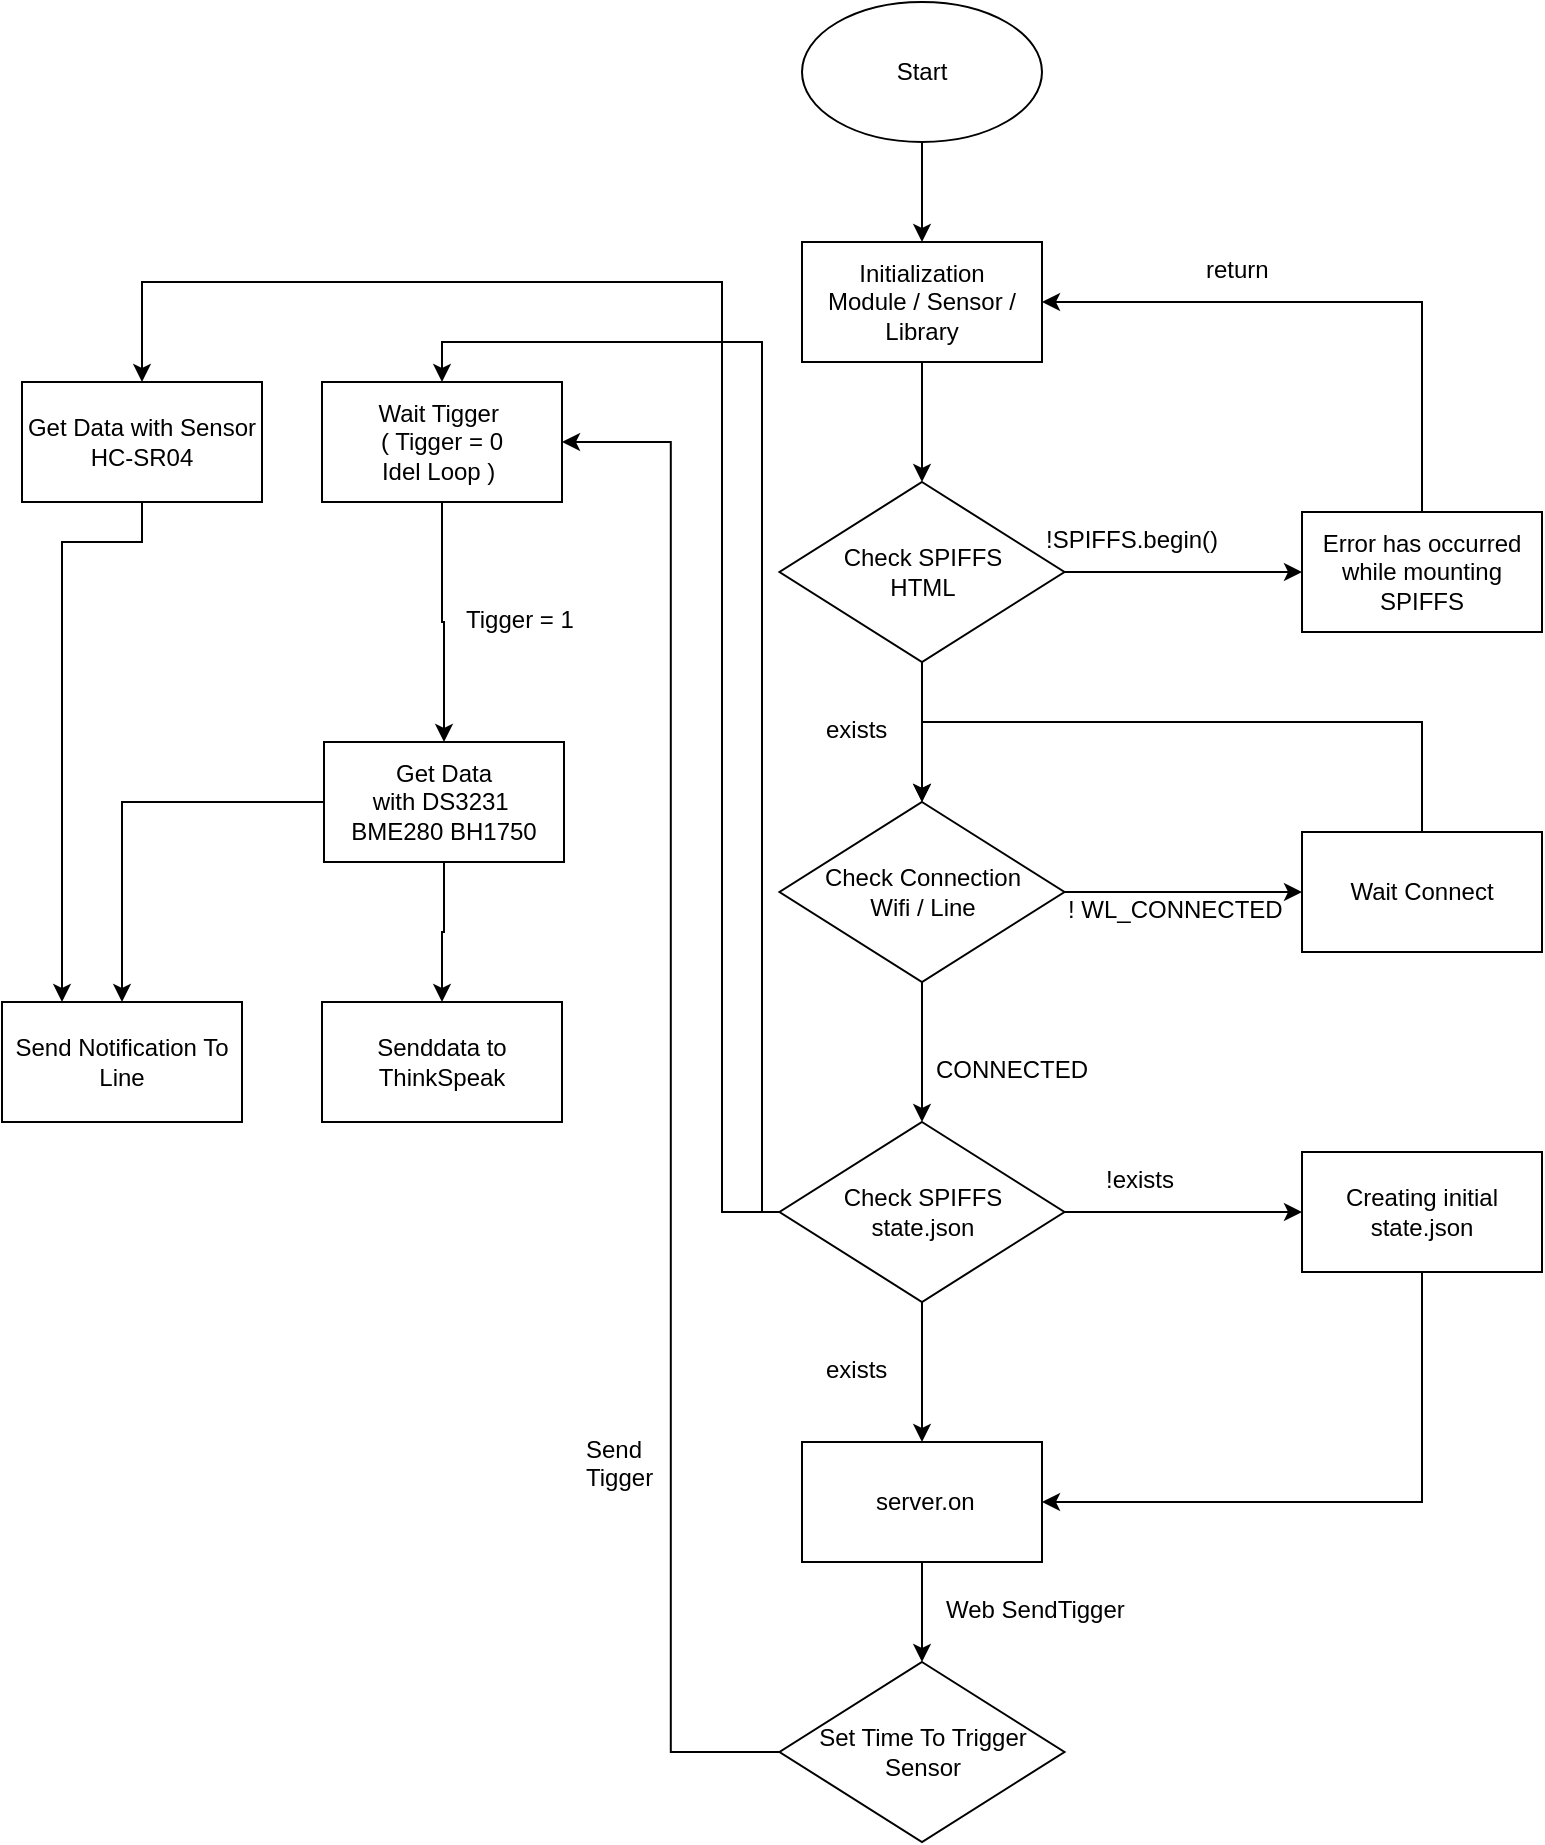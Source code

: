<mxfile version="21.1.7" type="github">
  <diagram name="หน้า-1" id="d88bb-9buVPB-qfa8Zo9">
    <mxGraphModel dx="1588" dy="954" grid="1" gridSize="10" guides="1" tooltips="1" connect="1" arrows="1" fold="1" page="1" pageScale="1" pageWidth="827" pageHeight="1169" math="0" shadow="0">
      <root>
        <mxCell id="0" />
        <mxCell id="1" parent="0" />
        <mxCell id="JsAIPUZswHNAwa6cg3Oe-14" style="edgeStyle=orthogonalEdgeStyle;rounded=0;orthogonalLoop=1;jettySize=auto;html=1;exitX=0.5;exitY=1;exitDx=0;exitDy=0;entryX=0.5;entryY=0;entryDx=0;entryDy=0;" edge="1" parent="1" source="JsAIPUZswHNAwa6cg3Oe-1" target="JsAIPUZswHNAwa6cg3Oe-2">
          <mxGeometry relative="1" as="geometry" />
        </mxCell>
        <mxCell id="JsAIPUZswHNAwa6cg3Oe-1" value="Start" style="ellipse;whiteSpace=wrap;html=1;" vertex="1" parent="1">
          <mxGeometry x="440" y="90" width="120" height="70" as="geometry" />
        </mxCell>
        <mxCell id="JsAIPUZswHNAwa6cg3Oe-9" style="edgeStyle=orthogonalEdgeStyle;rounded=0;orthogonalLoop=1;jettySize=auto;html=1;exitX=0.5;exitY=1;exitDx=0;exitDy=0;entryX=0.5;entryY=0;entryDx=0;entryDy=0;" edge="1" parent="1" source="JsAIPUZswHNAwa6cg3Oe-2" target="JsAIPUZswHNAwa6cg3Oe-5">
          <mxGeometry relative="1" as="geometry" />
        </mxCell>
        <mxCell id="JsAIPUZswHNAwa6cg3Oe-2" value="Initialization&lt;br&gt;Module / Sensor / Library" style="rounded=0;whiteSpace=wrap;html=1;" vertex="1" parent="1">
          <mxGeometry x="440" y="210" width="120" height="60" as="geometry" />
        </mxCell>
        <mxCell id="JsAIPUZswHNAwa6cg3Oe-12" style="edgeStyle=orthogonalEdgeStyle;rounded=0;orthogonalLoop=1;jettySize=auto;html=1;exitX=1;exitY=0.5;exitDx=0;exitDy=0;entryX=0;entryY=0.5;entryDx=0;entryDy=0;" edge="1" parent="1" source="JsAIPUZswHNAwa6cg3Oe-5" target="JsAIPUZswHNAwa6cg3Oe-6">
          <mxGeometry relative="1" as="geometry" />
        </mxCell>
        <mxCell id="JsAIPUZswHNAwa6cg3Oe-13" style="edgeStyle=orthogonalEdgeStyle;rounded=0;orthogonalLoop=1;jettySize=auto;html=1;exitX=0.5;exitY=1;exitDx=0;exitDy=0;entryX=0.5;entryY=0;entryDx=0;entryDy=0;" edge="1" parent="1" source="JsAIPUZswHNAwa6cg3Oe-5">
          <mxGeometry relative="1" as="geometry">
            <mxPoint x="500.0" y="490" as="targetPoint" />
          </mxGeometry>
        </mxCell>
        <mxCell id="JsAIPUZswHNAwa6cg3Oe-5" value="Check SPIFFS &lt;br&gt;HTML" style="rhombus;whiteSpace=wrap;html=1;" vertex="1" parent="1">
          <mxGeometry x="428.75" y="330" width="142.5" height="90" as="geometry" />
        </mxCell>
        <mxCell id="JsAIPUZswHNAwa6cg3Oe-10" style="edgeStyle=orthogonalEdgeStyle;rounded=0;orthogonalLoop=1;jettySize=auto;html=1;exitX=0.5;exitY=0;exitDx=0;exitDy=0;entryX=1;entryY=0.5;entryDx=0;entryDy=0;" edge="1" parent="1" source="JsAIPUZswHNAwa6cg3Oe-6" target="JsAIPUZswHNAwa6cg3Oe-2">
          <mxGeometry relative="1" as="geometry" />
        </mxCell>
        <mxCell id="JsAIPUZswHNAwa6cg3Oe-6" value="Error has occurred while mounting SPIFFS" style="rounded=0;whiteSpace=wrap;html=1;" vertex="1" parent="1">
          <mxGeometry x="690" y="345" width="120" height="60" as="geometry" />
        </mxCell>
        <mxCell id="JsAIPUZswHNAwa6cg3Oe-18" style="edgeStyle=orthogonalEdgeStyle;rounded=0;orthogonalLoop=1;jettySize=auto;html=1;exitX=1;exitY=0.5;exitDx=0;exitDy=0;entryX=0;entryY=0.5;entryDx=0;entryDy=0;" edge="1" parent="1" source="JsAIPUZswHNAwa6cg3Oe-16" target="JsAIPUZswHNAwa6cg3Oe-17">
          <mxGeometry relative="1" as="geometry" />
        </mxCell>
        <mxCell id="JsAIPUZswHNAwa6cg3Oe-21" style="edgeStyle=orthogonalEdgeStyle;rounded=0;orthogonalLoop=1;jettySize=auto;html=1;exitX=0.5;exitY=1;exitDx=0;exitDy=0;entryX=0.5;entryY=0;entryDx=0;entryDy=0;" edge="1" parent="1" source="JsAIPUZswHNAwa6cg3Oe-16" target="JsAIPUZswHNAwa6cg3Oe-20">
          <mxGeometry relative="1" as="geometry" />
        </mxCell>
        <mxCell id="JsAIPUZswHNAwa6cg3Oe-16" value="Check Connection&lt;br&gt;Wifi / Line" style="rhombus;whiteSpace=wrap;html=1;" vertex="1" parent="1">
          <mxGeometry x="428.75" y="490" width="142.5" height="90" as="geometry" />
        </mxCell>
        <mxCell id="JsAIPUZswHNAwa6cg3Oe-37" style="edgeStyle=orthogonalEdgeStyle;rounded=0;orthogonalLoop=1;jettySize=auto;html=1;exitX=0.5;exitY=0;exitDx=0;exitDy=0;entryX=0.5;entryY=0;entryDx=0;entryDy=0;" edge="1" parent="1" source="JsAIPUZswHNAwa6cg3Oe-17" target="JsAIPUZswHNAwa6cg3Oe-16">
          <mxGeometry relative="1" as="geometry">
            <Array as="points">
              <mxPoint x="750" y="450" />
              <mxPoint x="500" y="450" />
            </Array>
          </mxGeometry>
        </mxCell>
        <mxCell id="JsAIPUZswHNAwa6cg3Oe-17" value="Wait Connect" style="rounded=0;whiteSpace=wrap;html=1;" vertex="1" parent="1">
          <mxGeometry x="690" y="505" width="120" height="60" as="geometry" />
        </mxCell>
        <mxCell id="JsAIPUZswHNAwa6cg3Oe-23" style="edgeStyle=orthogonalEdgeStyle;rounded=0;orthogonalLoop=1;jettySize=auto;html=1;exitX=1;exitY=0.5;exitDx=0;exitDy=0;entryX=0;entryY=0.5;entryDx=0;entryDy=0;" edge="1" parent="1" source="JsAIPUZswHNAwa6cg3Oe-20" target="JsAIPUZswHNAwa6cg3Oe-22">
          <mxGeometry relative="1" as="geometry" />
        </mxCell>
        <mxCell id="JsAIPUZswHNAwa6cg3Oe-27" style="edgeStyle=orthogonalEdgeStyle;rounded=0;orthogonalLoop=1;jettySize=auto;html=1;exitX=0.5;exitY=1;exitDx=0;exitDy=0;entryX=0.5;entryY=0;entryDx=0;entryDy=0;" edge="1" parent="1" source="JsAIPUZswHNAwa6cg3Oe-20" target="JsAIPUZswHNAwa6cg3Oe-25">
          <mxGeometry relative="1" as="geometry" />
        </mxCell>
        <mxCell id="JsAIPUZswHNAwa6cg3Oe-69" style="edgeStyle=orthogonalEdgeStyle;rounded=0;orthogonalLoop=1;jettySize=auto;html=1;exitX=0;exitY=0.5;exitDx=0;exitDy=0;entryX=0.5;entryY=0;entryDx=0;entryDy=0;" edge="1" parent="1" source="JsAIPUZswHNAwa6cg3Oe-20" target="JsAIPUZswHNAwa6cg3Oe-59">
          <mxGeometry relative="1" as="geometry">
            <Array as="points">
              <mxPoint x="420" y="695" />
              <mxPoint x="420" y="260" />
              <mxPoint x="260" y="260" />
            </Array>
          </mxGeometry>
        </mxCell>
        <mxCell id="JsAIPUZswHNAwa6cg3Oe-70" style="edgeStyle=orthogonalEdgeStyle;rounded=0;orthogonalLoop=1;jettySize=auto;html=1;exitX=0;exitY=0.5;exitDx=0;exitDy=0;entryX=0.5;entryY=0;entryDx=0;entryDy=0;" edge="1" parent="1" source="JsAIPUZswHNAwa6cg3Oe-20" target="JsAIPUZswHNAwa6cg3Oe-65">
          <mxGeometry relative="1" as="geometry">
            <Array as="points">
              <mxPoint x="400" y="695" />
              <mxPoint x="400" y="230" />
              <mxPoint x="110" y="230" />
            </Array>
          </mxGeometry>
        </mxCell>
        <mxCell id="JsAIPUZswHNAwa6cg3Oe-20" value="Check SPIFFS&lt;br&gt;state.json" style="rhombus;whiteSpace=wrap;html=1;" vertex="1" parent="1">
          <mxGeometry x="428.75" y="650" width="142.5" height="90" as="geometry" />
        </mxCell>
        <mxCell id="JsAIPUZswHNAwa6cg3Oe-26" style="edgeStyle=orthogonalEdgeStyle;rounded=0;orthogonalLoop=1;jettySize=auto;html=1;entryX=1;entryY=0.5;entryDx=0;entryDy=0;exitX=0.5;exitY=1;exitDx=0;exitDy=0;" edge="1" parent="1" source="JsAIPUZswHNAwa6cg3Oe-22" target="JsAIPUZswHNAwa6cg3Oe-25">
          <mxGeometry relative="1" as="geometry">
            <mxPoint x="730" y="760" as="sourcePoint" />
            <Array as="points">
              <mxPoint x="750" y="840" />
            </Array>
          </mxGeometry>
        </mxCell>
        <mxCell id="JsAIPUZswHNAwa6cg3Oe-22" value="Creating initial state.json" style="rounded=0;whiteSpace=wrap;html=1;" vertex="1" parent="1">
          <mxGeometry x="690" y="665" width="120" height="60" as="geometry" />
        </mxCell>
        <mxCell id="JsAIPUZswHNAwa6cg3Oe-47" style="edgeStyle=orthogonalEdgeStyle;rounded=0;orthogonalLoop=1;jettySize=auto;html=1;exitX=0.5;exitY=1;exitDx=0;exitDy=0;entryX=0.5;entryY=0;entryDx=0;entryDy=0;" edge="1" parent="1" source="JsAIPUZswHNAwa6cg3Oe-25" target="JsAIPUZswHNAwa6cg3Oe-45">
          <mxGeometry relative="1" as="geometry" />
        </mxCell>
        <mxCell id="JsAIPUZswHNAwa6cg3Oe-25" value="&amp;nbsp;server.on" style="rounded=0;whiteSpace=wrap;html=1;" vertex="1" parent="1">
          <mxGeometry x="440" y="810" width="120" height="60" as="geometry" />
        </mxCell>
        <mxCell id="JsAIPUZswHNAwa6cg3Oe-28" value="exists" style="text;whiteSpace=wrap;html=1;" vertex="1" parent="1">
          <mxGeometry x="450" y="760" width="40" height="20" as="geometry" />
        </mxCell>
        <mxCell id="JsAIPUZswHNAwa6cg3Oe-29" value="exists" style="text;whiteSpace=wrap;html=1;" vertex="1" parent="1">
          <mxGeometry x="450" y="440" width="40" height="20" as="geometry" />
        </mxCell>
        <mxCell id="JsAIPUZswHNAwa6cg3Oe-30" value="!SPIFFS.begin()" style="text;whiteSpace=wrap;html=1;" vertex="1" parent="1">
          <mxGeometry x="560" y="345" width="40" height="20" as="geometry" />
        </mxCell>
        <mxCell id="JsAIPUZswHNAwa6cg3Oe-31" value="!exists" style="text;whiteSpace=wrap;html=1;" vertex="1" parent="1">
          <mxGeometry x="590" y="665" width="40" height="20" as="geometry" />
        </mxCell>
        <mxCell id="JsAIPUZswHNAwa6cg3Oe-32" value="! WL_CONNECTED" style="text;whiteSpace=wrap;html=1;" vertex="1" parent="1">
          <mxGeometry x="571.25" y="530" width="110" height="25" as="geometry" />
        </mxCell>
        <mxCell id="JsAIPUZswHNAwa6cg3Oe-34" value="CONNECTED" style="text;whiteSpace=wrap;html=1;" vertex="1" parent="1">
          <mxGeometry x="505" y="610" width="150" height="40" as="geometry" />
        </mxCell>
        <mxCell id="JsAIPUZswHNAwa6cg3Oe-35" value="return" style="text;whiteSpace=wrap;html=1;" vertex="1" parent="1">
          <mxGeometry x="640" y="210" width="60" height="40" as="geometry" />
        </mxCell>
        <mxCell id="JsAIPUZswHNAwa6cg3Oe-49" style="edgeStyle=orthogonalEdgeStyle;rounded=0;orthogonalLoop=1;jettySize=auto;html=1;entryX=0.5;entryY=0;entryDx=0;entryDy=0;" edge="1" parent="1" source="JsAIPUZswHNAwa6cg3Oe-42" target="JsAIPUZswHNAwa6cg3Oe-48">
          <mxGeometry relative="1" as="geometry" />
        </mxCell>
        <mxCell id="JsAIPUZswHNAwa6cg3Oe-51" style="edgeStyle=orthogonalEdgeStyle;rounded=0;orthogonalLoop=1;jettySize=auto;html=1;exitX=0;exitY=0.5;exitDx=0;exitDy=0;entryX=0.5;entryY=0;entryDx=0;entryDy=0;" edge="1" parent="1" source="JsAIPUZswHNAwa6cg3Oe-42" target="JsAIPUZswHNAwa6cg3Oe-50">
          <mxGeometry relative="1" as="geometry" />
        </mxCell>
        <mxCell id="JsAIPUZswHNAwa6cg3Oe-42" value="Get Data with&amp;nbsp;DS3231&amp;nbsp;&lt;br&gt;BME280&amp;nbsp;BH1750" style="rounded=0;whiteSpace=wrap;html=1;" vertex="1" parent="1">
          <mxGeometry x="201" y="460" width="120" height="60" as="geometry" />
        </mxCell>
        <mxCell id="JsAIPUZswHNAwa6cg3Oe-60" style="edgeStyle=orthogonalEdgeStyle;rounded=0;orthogonalLoop=1;jettySize=auto;html=1;exitX=0;exitY=0.5;exitDx=0;exitDy=0;entryX=1;entryY=0.5;entryDx=0;entryDy=0;" edge="1" parent="1" source="JsAIPUZswHNAwa6cg3Oe-45" target="JsAIPUZswHNAwa6cg3Oe-59">
          <mxGeometry relative="1" as="geometry" />
        </mxCell>
        <mxCell id="JsAIPUZswHNAwa6cg3Oe-45" value="Set Time To Trigger Sensor" style="rhombus;whiteSpace=wrap;html=1;" vertex="1" parent="1">
          <mxGeometry x="428.75" y="920" width="142.5" height="90" as="geometry" />
        </mxCell>
        <mxCell id="JsAIPUZswHNAwa6cg3Oe-48" value="Senddata to ThinkSpeak" style="rounded=0;whiteSpace=wrap;html=1;" vertex="1" parent="1">
          <mxGeometry x="200" y="590" width="120" height="60" as="geometry" />
        </mxCell>
        <mxCell id="JsAIPUZswHNAwa6cg3Oe-50" value="Send Notification To Line" style="rounded=0;whiteSpace=wrap;html=1;" vertex="1" parent="1">
          <mxGeometry x="40" y="590" width="120" height="60" as="geometry" />
        </mxCell>
        <mxCell id="JsAIPUZswHNAwa6cg3Oe-61" style="edgeStyle=orthogonalEdgeStyle;rounded=0;orthogonalLoop=1;jettySize=auto;html=1;exitX=0.5;exitY=1;exitDx=0;exitDy=0;entryX=0.5;entryY=0;entryDx=0;entryDy=0;" edge="1" parent="1" source="JsAIPUZswHNAwa6cg3Oe-59" target="JsAIPUZswHNAwa6cg3Oe-42">
          <mxGeometry relative="1" as="geometry" />
        </mxCell>
        <mxCell id="JsAIPUZswHNAwa6cg3Oe-59" value="Wait Tigger&amp;nbsp;&lt;br&gt;( Tigger = 0 &lt;br&gt;Idel Loop )&amp;nbsp;" style="rounded=0;whiteSpace=wrap;html=1;" vertex="1" parent="1">
          <mxGeometry x="200" y="280" width="120" height="60" as="geometry" />
        </mxCell>
        <mxCell id="JsAIPUZswHNAwa6cg3Oe-62" value="Send Tigger" style="text;whiteSpace=wrap;html=1;" vertex="1" parent="1">
          <mxGeometry x="330" y="800" width="40" height="20" as="geometry" />
        </mxCell>
        <mxCell id="JsAIPUZswHNAwa6cg3Oe-67" style="edgeStyle=orthogonalEdgeStyle;rounded=0;orthogonalLoop=1;jettySize=auto;html=1;exitX=0.5;exitY=1;exitDx=0;exitDy=0;entryX=0.25;entryY=0;entryDx=0;entryDy=0;" edge="1" parent="1" source="JsAIPUZswHNAwa6cg3Oe-65" target="JsAIPUZswHNAwa6cg3Oe-50">
          <mxGeometry relative="1" as="geometry">
            <Array as="points">
              <mxPoint x="110" y="360" />
              <mxPoint x="70" y="360" />
            </Array>
          </mxGeometry>
        </mxCell>
        <mxCell id="JsAIPUZswHNAwa6cg3Oe-65" value="Get Data with Sensor&lt;br&gt;HC-SR04" style="rounded=0;whiteSpace=wrap;html=1;" vertex="1" parent="1">
          <mxGeometry x="50" y="280" width="120" height="60" as="geometry" />
        </mxCell>
        <mxCell id="JsAIPUZswHNAwa6cg3Oe-68" value="Web SendTigger" style="text;whiteSpace=wrap;html=1;" vertex="1" parent="1">
          <mxGeometry x="510" y="880" width="100" height="20" as="geometry" />
        </mxCell>
        <mxCell id="JsAIPUZswHNAwa6cg3Oe-71" value="Tigger = 1" style="text;whiteSpace=wrap;html=1;" vertex="1" parent="1">
          <mxGeometry x="270" y="385" width="60" height="20" as="geometry" />
        </mxCell>
      </root>
    </mxGraphModel>
  </diagram>
</mxfile>

